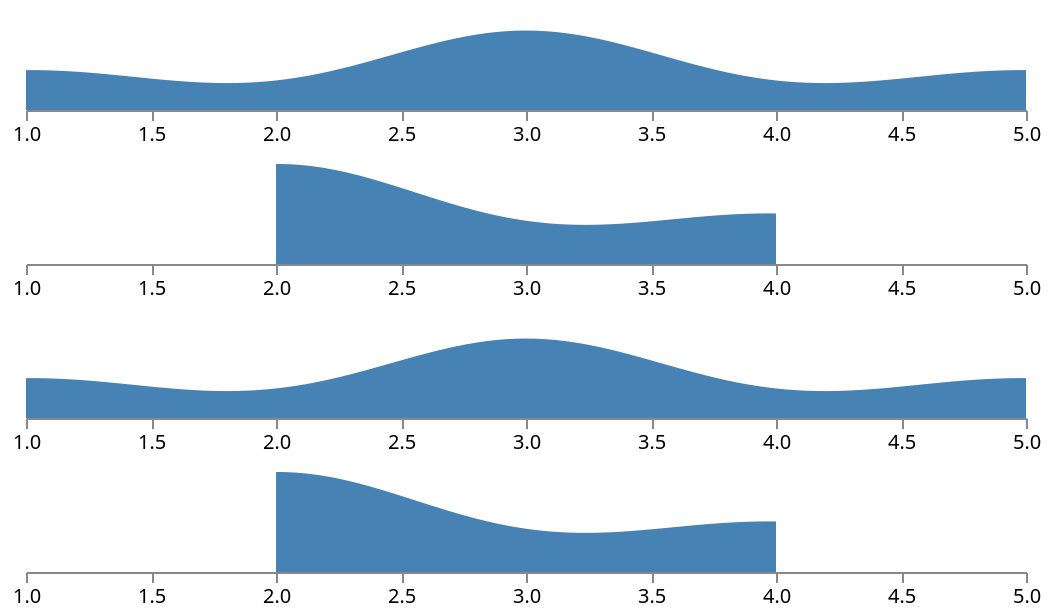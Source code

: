{
  "$schema": "https://vega.github.io/schema/vega/v5.json",
  "width": 500,
  "padding": 5,

  "signals": [
    { "name": "plotHeight", "value": 50 },
    { "name": "bandwidth", "value": 0,
      "bind": {"input": "range", "min": 0, "max": 1, "step": 0.01} },
    { "name": "steps", "value": 100,
      "bind": {"input": "range", "min": 10, "max": 500, "step": 1} }
  ],

  "data": [
    {
      "name": "points",
      "values": [
        {"k": "a", "v": 1}, {"k": "a", "v": 3}, {"k": "a", "v": 3}, {"k": "a", "v": 5},
        {"k": "b", "v": 2}, {"k": "b", "v": 2}, {"k": "b", "v": 4}
      ]
    },
    {
      "name": "pdf",
      "source": "points",
      "transform": [
        {
          "type": "kde",
          "steps": {"signal": "steps"},
          "method": "pdf",
          "groupby": ["k"],
          "field": "v",
          "bandwidth": {"signal": "bandwidth"}
        }
      ]
    },
    {
      "name": "cdf",
      "source": "points",
      "transform": [
        {
          "type": "kde",
          "steps": {"signal": "steps"},
          "method": "cdf",
          "groupby": ["k"],
          "field": "v",
          "bandwidth": {"signal": "bandwidth"}
        }
      ]
    }
  ],

  "scales": [
    {
      "name": "xscale",
      "type": "linear",
      "range": "width",
      "domain": {"data": "points", "field": "v"},
      "zero": false,
      "nice": true
    },
    {
      "name": "ypdf",
      "type": "linear",
      "range": [{"signal": "plotHeight"}, 0],
      "domain": {"data": "pdf", "field": "density"}
    },
    {
      "name": "ycdf",
      "type": "linear",
      "range": [{"signal": "plotHeight"}, 0],
      "domain": {"data": "cdf", "field": "density"}
    }
  ],

  "layout": {
    "columns": 1,
    "padding": 10
  },

  "marks": [
    {
      "type": "group",
      "from": {
        "facet": {
          "data": "pdf",
          "name": "facet",
          "groupby": "k"
        }
      },
      "encode": {
        "enter": {
          "height": {"signal": "plotHeight"}
        }
      },
      "axes": [
        {"orient": "bottom", "scale": "xscale", "zindex": 1}
      ],
      "marks": [
        {
          "type": "area",
          "from": {"data": "facet"},
          "encode": {
            "update": {
              "x": {"scale": "xscale", "field": "value"},
              "y": {"scale": "ypdf", "field": "density"},
              "y2": {"scale": "ypdf", "value": 0},
              "fill": {"value": "steelblue"}
            }
          }
        }
      ]
    },
    {
      "type": "group",
      "from": {
        "facet": {
          "data": "cdf",
          "name": "facet",
          "groupby": "k"
        }
      },
      "encode": {
        "enter": {
          "height": {"signal": "plotHeight"}
        }
      },
      "axes": [
        {"orient": "bottom", "scale": "xscale", "zindex": 1}
      ],
      "marks": [
        {
          "type": "area",
          "from": {"data": "facet"},
          "encode": {
            "update": {
              "x": {"scale": "xscale", "field": "value"},
              "y": {"scale": "ycdf", "field": "density"},
              "y2": {"scale": "ycdf", "value": 0},
              "fill": {"value": "steelblue"}
            }
          }
        }
      ]
    }
  ]
}

